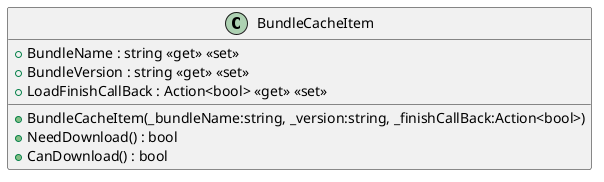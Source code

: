 @startuml
class BundleCacheItem {
    + BundleName : string <<get>> <<set>>
    + BundleVersion : string <<get>> <<set>>
    + LoadFinishCallBack : Action<bool> <<get>> <<set>>
    + BundleCacheItem(_bundleName:string, _version:string, _finishCallBack:Action<bool>)
    + NeedDownload() : bool
    + CanDownload() : bool
}
@enduml
